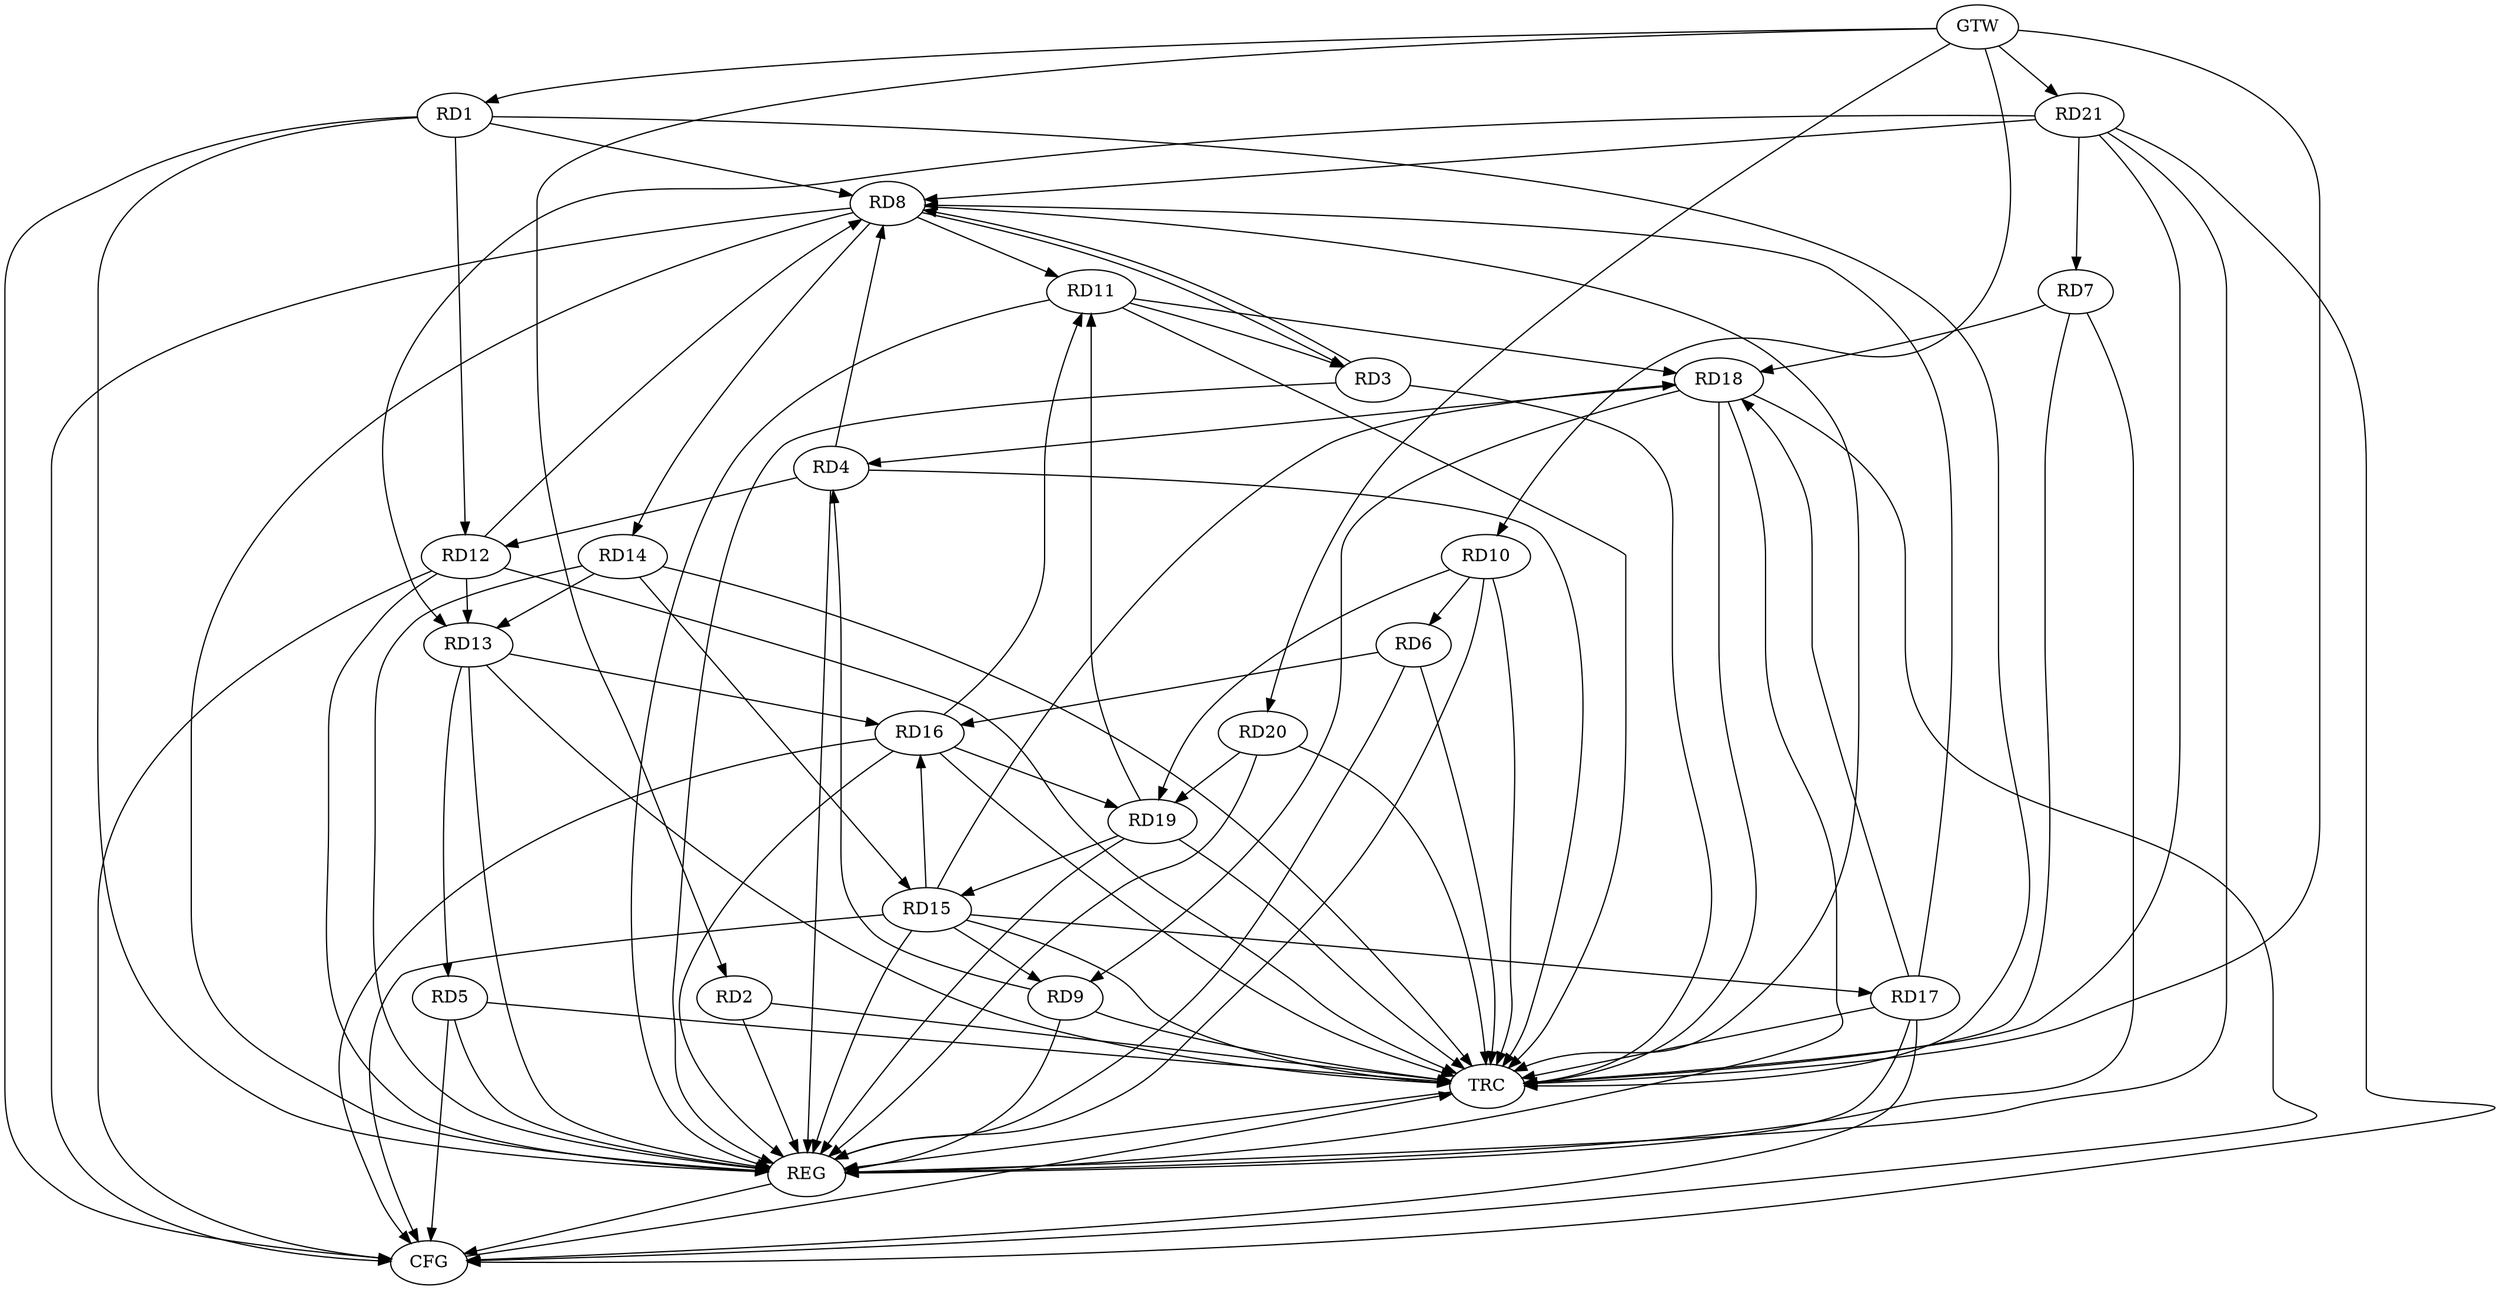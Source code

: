 strict digraph G {
  RD1 [ label="RD1" ];
  RD2 [ label="RD2" ];
  RD3 [ label="RD3" ];
  RD4 [ label="RD4" ];
  RD5 [ label="RD5" ];
  RD6 [ label="RD6" ];
  RD7 [ label="RD7" ];
  RD8 [ label="RD8" ];
  RD9 [ label="RD9" ];
  RD10 [ label="RD10" ];
  RD11 [ label="RD11" ];
  RD12 [ label="RD12" ];
  RD13 [ label="RD13" ];
  RD14 [ label="RD14" ];
  RD15 [ label="RD15" ];
  RD16 [ label="RD16" ];
  RD17 [ label="RD17" ];
  RD18 [ label="RD18" ];
  RD19 [ label="RD19" ];
  RD20 [ label="RD20" ];
  RD21 [ label="RD21" ];
  GTW [ label="GTW" ];
  REG [ label="REG" ];
  CFG [ label="CFG" ];
  TRC [ label="TRC" ];
  RD1 -> RD8;
  RD1 -> RD12;
  RD3 -> RD8;
  RD8 -> RD3;
  RD11 -> RD3;
  RD4 -> RD8;
  RD9 -> RD4;
  RD4 -> RD12;
  RD18 -> RD4;
  RD13 -> RD5;
  RD10 -> RD6;
  RD6 -> RD16;
  RD7 -> RD18;
  RD21 -> RD7;
  RD8 -> RD11;
  RD12 -> RD8;
  RD8 -> RD14;
  RD17 -> RD8;
  RD21 -> RD8;
  RD15 -> RD9;
  RD18 -> RD9;
  RD10 -> RD19;
  RD16 -> RD11;
  RD11 -> RD18;
  RD19 -> RD11;
  RD12 -> RD13;
  RD14 -> RD13;
  RD13 -> RD16;
  RD21 -> RD13;
  RD14 -> RD15;
  RD15 -> RD16;
  RD15 -> RD17;
  RD15 -> RD18;
  RD19 -> RD15;
  RD16 -> RD19;
  RD17 -> RD18;
  RD20 -> RD19;
  GTW -> RD1;
  GTW -> RD2;
  GTW -> RD10;
  GTW -> RD20;
  GTW -> RD21;
  RD1 -> REG;
  RD2 -> REG;
  RD3 -> REG;
  RD4 -> REG;
  RD5 -> REG;
  RD6 -> REG;
  RD7 -> REG;
  RD8 -> REG;
  RD9 -> REG;
  RD10 -> REG;
  RD11 -> REG;
  RD12 -> REG;
  RD13 -> REG;
  RD14 -> REG;
  RD15 -> REG;
  RD16 -> REG;
  RD17 -> REG;
  RD18 -> REG;
  RD19 -> REG;
  RD20 -> REG;
  RD21 -> REG;
  RD5 -> CFG;
  RD15 -> CFG;
  RD21 -> CFG;
  RD1 -> CFG;
  RD17 -> CFG;
  RD16 -> CFG;
  RD8 -> CFG;
  RD18 -> CFG;
  RD12 -> CFG;
  REG -> CFG;
  RD1 -> TRC;
  RD2 -> TRC;
  RD3 -> TRC;
  RD4 -> TRC;
  RD5 -> TRC;
  RD6 -> TRC;
  RD7 -> TRC;
  RD8 -> TRC;
  RD9 -> TRC;
  RD10 -> TRC;
  RD11 -> TRC;
  RD12 -> TRC;
  RD13 -> TRC;
  RD14 -> TRC;
  RD15 -> TRC;
  RD16 -> TRC;
  RD17 -> TRC;
  RD18 -> TRC;
  RD19 -> TRC;
  RD20 -> TRC;
  RD21 -> TRC;
  GTW -> TRC;
  CFG -> TRC;
  TRC -> REG;
}
